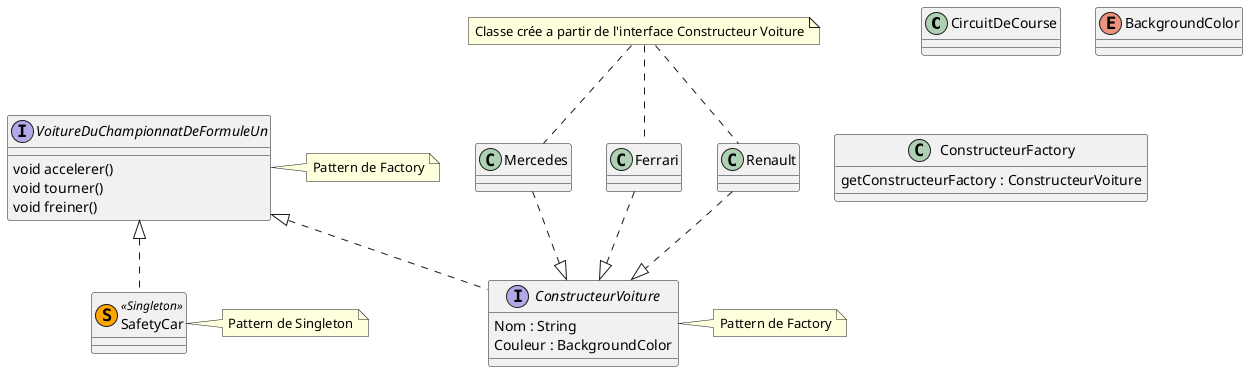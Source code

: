 @startuml

class CircuitDeCourse {
    
    
}

class SafetyCar << (S,Orange) Singleton >>

enum BackgroundColor {
    
}

interface VoitureDuChampionnatDeFormuleUn{
   void accelerer()
   void tourner()
   void freiner()
}

class ConstructeurFactory {
    getConstructeurFactory : ConstructeurVoiture
}
interface ConstructeurVoiture {
    Nom : String
    Couleur : BackgroundColor
}
note right of ConstructeurVoiture : Pattern de Factory
note right of VoitureDuChampionnatDeFormuleUn : Pattern de Factory
note right of SafetyCar : Pattern de Singleton
class Mercedes{

}
class Ferrari{
      
}
class Renault{
 
}
note "Classe crée a partir de l'interface Constructeur Voiture" as C1
C1 .. Mercedes
C1 .. Ferrari
C1 .. Renault
Mercedes ..|> ConstructeurVoiture
Ferrari ..|> ConstructeurVoiture
Renault ..|> ConstructeurVoiture


VoitureDuChampionnatDeFormuleUn <|.. SafetyCar
VoitureDuChampionnatDeFormuleUn <|.. ConstructeurVoiture


@enduml